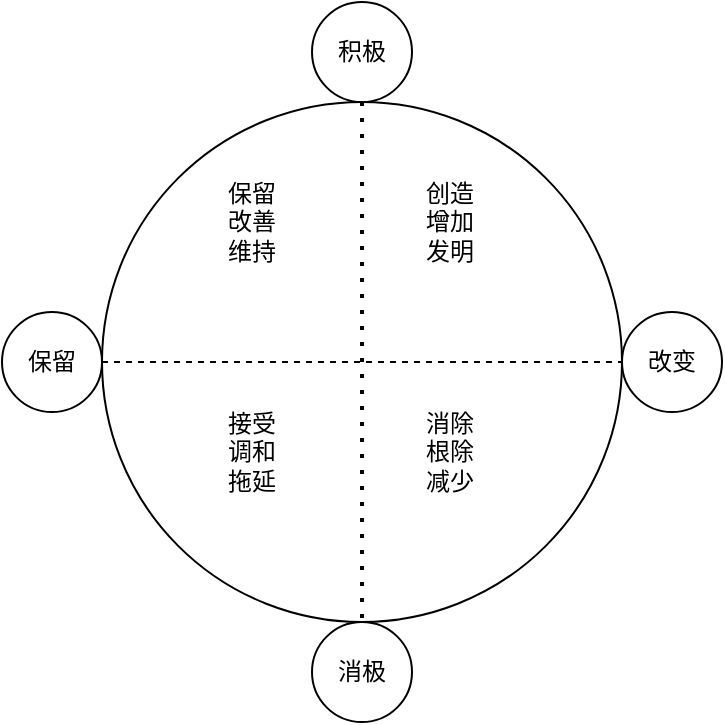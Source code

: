 <mxfile version="16.6.5" type="github">
  <diagram id="qF9AEHbCkQHK-28NDLdn" name="第 1 页">
    <mxGraphModel dx="1106" dy="664" grid="1" gridSize="10" guides="1" tooltips="1" connect="1" arrows="1" fold="1" page="1" pageScale="1" pageWidth="827" pageHeight="1169" math="0" shadow="0">
      <root>
        <mxCell id="0" />
        <mxCell id="1" parent="0" />
        <mxCell id="EQ4UKSnhvVzFpteJ6aTi-1" value="" style="ellipse;whiteSpace=wrap;html=1;aspect=fixed;" vertex="1" parent="1">
          <mxGeometry x="210" y="150" width="260" height="260" as="geometry" />
        </mxCell>
        <mxCell id="EQ4UKSnhvVzFpteJ6aTi-2" value="积极" style="ellipse;whiteSpace=wrap;html=1;aspect=fixed;" vertex="1" parent="1">
          <mxGeometry x="315" y="100" width="50" height="50" as="geometry" />
        </mxCell>
        <mxCell id="EQ4UKSnhvVzFpteJ6aTi-3" value="消极" style="ellipse;whiteSpace=wrap;html=1;aspect=fixed;" vertex="1" parent="1">
          <mxGeometry x="315" y="410" width="50" height="50" as="geometry" />
        </mxCell>
        <mxCell id="EQ4UKSnhvVzFpteJ6aTi-4" value="保留" style="ellipse;whiteSpace=wrap;html=1;aspect=fixed;" vertex="1" parent="1">
          <mxGeometry x="160" y="255" width="50" height="50" as="geometry" />
        </mxCell>
        <mxCell id="EQ4UKSnhvVzFpteJ6aTi-5" value="改变" style="ellipse;whiteSpace=wrap;html=1;aspect=fixed;" vertex="1" parent="1">
          <mxGeometry x="470" y="255" width="50" height="50" as="geometry" />
        </mxCell>
        <mxCell id="EQ4UKSnhvVzFpteJ6aTi-8" value="" style="endArrow=none;dashed=1;html=1;dashPattern=1 3;strokeWidth=2;rounded=0;entryX=0.5;entryY=1;entryDx=0;entryDy=0;" edge="1" parent="1" source="EQ4UKSnhvVzFpteJ6aTi-2" target="EQ4UKSnhvVzFpteJ6aTi-1">
          <mxGeometry width="50" height="50" relative="1" as="geometry">
            <mxPoint x="390" y="370" as="sourcePoint" />
            <mxPoint x="440" y="320" as="targetPoint" />
          </mxGeometry>
        </mxCell>
        <mxCell id="EQ4UKSnhvVzFpteJ6aTi-9" value="" style="endArrow=none;dashed=1;html=1;rounded=0;entryX=0;entryY=0.5;entryDx=0;entryDy=0;" edge="1" parent="1" source="EQ4UKSnhvVzFpteJ6aTi-4" target="EQ4UKSnhvVzFpteJ6aTi-5">
          <mxGeometry width="50" height="50" relative="1" as="geometry">
            <mxPoint x="390" y="370" as="sourcePoint" />
            <mxPoint x="440" y="320" as="targetPoint" />
          </mxGeometry>
        </mxCell>
        <mxCell id="EQ4UKSnhvVzFpteJ6aTi-10" value="创造&lt;br&gt;增加&lt;br&gt;发明" style="text;html=1;strokeColor=none;fillColor=none;align=center;verticalAlign=middle;whiteSpace=wrap;rounded=0;" vertex="1" parent="1">
          <mxGeometry x="354" y="190" width="60" height="40" as="geometry" />
        </mxCell>
        <mxCell id="EQ4UKSnhvVzFpteJ6aTi-13" value="消除&lt;br&gt;根除&lt;br&gt;减少" style="text;html=1;strokeColor=none;fillColor=none;align=center;verticalAlign=middle;whiteSpace=wrap;rounded=0;" vertex="1" parent="1">
          <mxGeometry x="354" y="310" width="60" height="30" as="geometry" />
        </mxCell>
        <mxCell id="EQ4UKSnhvVzFpteJ6aTi-14" value="保留&lt;br&gt;改善&lt;br&gt;维持" style="text;html=1;strokeColor=none;fillColor=none;align=center;verticalAlign=middle;whiteSpace=wrap;rounded=0;" vertex="1" parent="1">
          <mxGeometry x="255" y="195" width="60" height="30" as="geometry" />
        </mxCell>
        <mxCell id="EQ4UKSnhvVzFpteJ6aTi-15" value="接受&lt;br&gt;调和&lt;br&gt;拖延" style="text;html=1;strokeColor=none;fillColor=none;align=center;verticalAlign=middle;whiteSpace=wrap;rounded=0;" vertex="1" parent="1">
          <mxGeometry x="255" y="310" width="60" height="30" as="geometry" />
        </mxCell>
      </root>
    </mxGraphModel>
  </diagram>
</mxfile>
